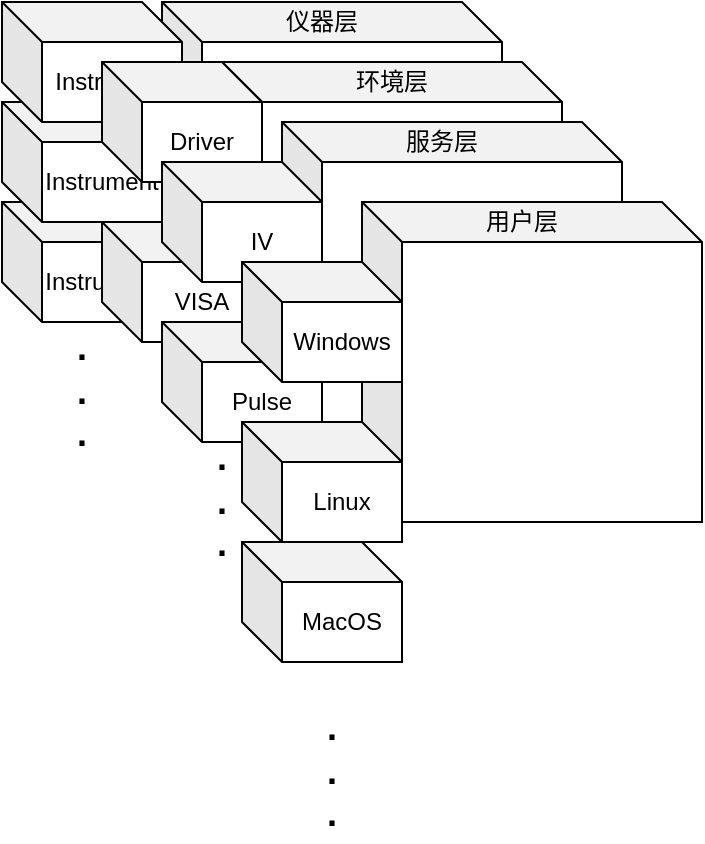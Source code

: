 <mxfile version="13.8.8" type="github" pages="2">
  <diagram id="h-QXYd1HctZo2Xr5YikN" name="#1">
    <mxGraphModel dx="1065" dy="656" grid="1" gridSize="10" guides="1" tooltips="1" connect="1" arrows="1" fold="1" page="1" pageScale="1" pageWidth="1169" pageHeight="827" math="0" shadow="0">
      <root>
        <mxCell id="0" />
        <mxCell id="1" parent="0" />
        <mxCell id="xguwrIu2RCutDX77t30J-1" value="" style="shape=cube;whiteSpace=wrap;html=1;boundedLbl=1;backgroundOutline=1;darkOpacity=0.05;darkOpacity2=0.1;" vertex="1" parent="1">
          <mxGeometry x="190" y="220" width="170" height="160" as="geometry" />
        </mxCell>
        <mxCell id="xguwrIu2RCutDX77t30J-2" value="" style="shape=cube;whiteSpace=wrap;html=1;boundedLbl=1;backgroundOutline=1;darkOpacity=0.05;darkOpacity2=0.1;" vertex="1" parent="1">
          <mxGeometry x="220" y="250" width="170" height="160" as="geometry" />
        </mxCell>
        <mxCell id="xguwrIu2RCutDX77t30J-3" value="" style="shape=cube;whiteSpace=wrap;html=1;boundedLbl=1;backgroundOutline=1;darkOpacity=0.05;darkOpacity2=0.1;" vertex="1" parent="1">
          <mxGeometry x="250" y="280" width="170" height="160" as="geometry" />
        </mxCell>
        <mxCell id="xguwrIu2RCutDX77t30J-4" value="仪器层" style="text;html=1;strokeColor=none;fillColor=none;align=center;verticalAlign=middle;whiteSpace=wrap;rounded=0;" vertex="1" parent="1">
          <mxGeometry x="250" y="220" width="40" height="20" as="geometry" />
        </mxCell>
        <mxCell id="xguwrIu2RCutDX77t30J-5" value="Instrument" style="shape=cube;whiteSpace=wrap;html=1;boundedLbl=1;backgroundOutline=1;darkOpacity=0.05;darkOpacity2=0.1;" vertex="1" parent="1">
          <mxGeometry x="110" y="320" width="80" height="60" as="geometry" />
        </mxCell>
        <mxCell id="xguwrIu2RCutDX77t30J-6" value="&lt;span&gt;Instrument&lt;/span&gt;" style="shape=cube;whiteSpace=wrap;html=1;boundedLbl=1;backgroundOutline=1;darkOpacity=0.05;darkOpacity2=0.1;" vertex="1" parent="1">
          <mxGeometry x="110" y="270" width="80" height="60" as="geometry" />
        </mxCell>
        <mxCell id="xguwrIu2RCutDX77t30J-7" value="&lt;span&gt;Instrument&lt;/span&gt;" style="shape=cube;whiteSpace=wrap;html=1;boundedLbl=1;backgroundOutline=1;darkOpacity=0.05;darkOpacity2=0.1;" vertex="1" parent="1">
          <mxGeometry x="110" y="220" width="90" height="60" as="geometry" />
        </mxCell>
        <mxCell id="xguwrIu2RCutDX77t30J-8" value="" style="shape=cube;whiteSpace=wrap;html=1;boundedLbl=1;backgroundOutline=1;darkOpacity=0.05;darkOpacity2=0.1;" vertex="1" parent="1">
          <mxGeometry x="290" y="320" width="170" height="160" as="geometry" />
        </mxCell>
        <mxCell id="xguwrIu2RCutDX77t30J-9" value="&lt;span&gt;Driver&lt;/span&gt;" style="shape=cube;whiteSpace=wrap;html=1;boundedLbl=1;backgroundOutline=1;darkOpacity=0.05;darkOpacity2=0.1;" vertex="1" parent="1">
          <mxGeometry x="160" y="250" width="80" height="60" as="geometry" />
        </mxCell>
        <mxCell id="xguwrIu2RCutDX77t30J-10" value="环境层" style="text;html=1;strokeColor=none;fillColor=none;align=center;verticalAlign=middle;whiteSpace=wrap;rounded=0;" vertex="1" parent="1">
          <mxGeometry x="285" y="250" width="40" height="20" as="geometry" />
        </mxCell>
        <mxCell id="xguwrIu2RCutDX77t30J-11" value="服务层" style="text;html=1;strokeColor=none;fillColor=none;align=center;verticalAlign=middle;whiteSpace=wrap;rounded=0;" vertex="1" parent="1">
          <mxGeometry x="310" y="280" width="40" height="20" as="geometry" />
        </mxCell>
        <mxCell id="xguwrIu2RCutDX77t30J-12" value="&lt;span&gt;VISA&lt;/span&gt;" style="shape=cube;whiteSpace=wrap;html=1;boundedLbl=1;backgroundOutline=1;darkOpacity=0.05;darkOpacity2=0.1;" vertex="1" parent="1">
          <mxGeometry x="160" y="330" width="80" height="60" as="geometry" />
        </mxCell>
        <mxCell id="xguwrIu2RCutDX77t30J-13" value="IV" style="shape=cube;whiteSpace=wrap;html=1;boundedLbl=1;backgroundOutline=1;darkOpacity=0.05;darkOpacity2=0.1;" vertex="1" parent="1">
          <mxGeometry x="190" y="300" width="80" height="60" as="geometry" />
        </mxCell>
        <mxCell id="xguwrIu2RCutDX77t30J-14" value="Pulse" style="shape=cube;whiteSpace=wrap;html=1;boundedLbl=1;backgroundOutline=1;darkOpacity=0.05;darkOpacity2=0.1;" vertex="1" parent="1">
          <mxGeometry x="190" y="380" width="80" height="60" as="geometry" />
        </mxCell>
        <mxCell id="xguwrIu2RCutDX77t30J-15" value="用户层" style="text;html=1;strokeColor=none;fillColor=none;align=center;verticalAlign=middle;whiteSpace=wrap;rounded=0;" vertex="1" parent="1">
          <mxGeometry x="350" y="320" width="40" height="20" as="geometry" />
        </mxCell>
        <mxCell id="xguwrIu2RCutDX77t30J-16" value="Windows" style="shape=cube;whiteSpace=wrap;html=1;boundedLbl=1;backgroundOutline=1;darkOpacity=0.05;darkOpacity2=0.1;" vertex="1" parent="1">
          <mxGeometry x="230" y="350" width="80" height="60" as="geometry" />
        </mxCell>
        <mxCell id="xguwrIu2RCutDX77t30J-17" value="Linux" style="shape=cube;whiteSpace=wrap;html=1;boundedLbl=1;backgroundOutline=1;darkOpacity=0.05;darkOpacity2=0.1;" vertex="1" parent="1">
          <mxGeometry x="230" y="430" width="80" height="60" as="geometry" />
        </mxCell>
        <mxCell id="xguwrIu2RCutDX77t30J-18" value="&lt;font style=&quot;font-size: 18px&quot;&gt;&lt;b&gt;.&lt;br&gt;.&lt;br&gt;.&lt;/b&gt;&lt;/font&gt;" style="text;html=1;strokeColor=none;fillColor=none;align=center;verticalAlign=middle;whiteSpace=wrap;rounded=0;sketch=0;" vertex="1" parent="1">
          <mxGeometry x="255" y="570" width="40" height="70" as="geometry" />
        </mxCell>
        <mxCell id="xguwrIu2RCutDX77t30J-19" value="MacOS" style="shape=cube;whiteSpace=wrap;html=1;boundedLbl=1;backgroundOutline=1;darkOpacity=0.05;darkOpacity2=0.1;" vertex="1" parent="1">
          <mxGeometry x="230" y="490" width="80" height="60" as="geometry" />
        </mxCell>
        <mxCell id="xguwrIu2RCutDX77t30J-20" value="&lt;font style=&quot;font-size: 18px&quot;&gt;&lt;b&gt;.&lt;br&gt;.&lt;br&gt;.&lt;/b&gt;&lt;/font&gt;" style="text;html=1;strokeColor=none;fillColor=none;align=center;verticalAlign=middle;whiteSpace=wrap;rounded=0;sketch=0;" vertex="1" parent="1">
          <mxGeometry x="200" y="460" width="40" height="20" as="geometry" />
        </mxCell>
        <mxCell id="xguwrIu2RCutDX77t30J-21" value="&lt;font style=&quot;font-size: 18px&quot;&gt;&lt;b&gt;.&lt;br&gt;.&lt;br&gt;.&lt;/b&gt;&lt;/font&gt;" style="text;html=1;strokeColor=none;fillColor=none;align=center;verticalAlign=middle;whiteSpace=wrap;rounded=0;sketch=0;" vertex="1" parent="1">
          <mxGeometry x="130" y="380" width="40" height="70" as="geometry" />
        </mxCell>
      </root>
    </mxGraphModel>
  </diagram>
  <diagram id="wgSSDijlNZBA8a-8Ddck" name="#2">
    <mxGraphModel grid="1" gridSize="10" guides="1" tooltips="1" connect="1" arrows="1" page="1" fold="1" pageScale="1" pageWidth="1169" pageHeight="827" math="0" shadow="0">
      <root>
        <mxCell id="1cQskenQi5b3R1db8J3e-0" />
        <mxCell id="1cQskenQi5b3R1db8J3e-1" parent="1cQskenQi5b3R1db8J3e-0" />
      </root>
    </mxGraphModel>
  </diagram>
</mxfile>
